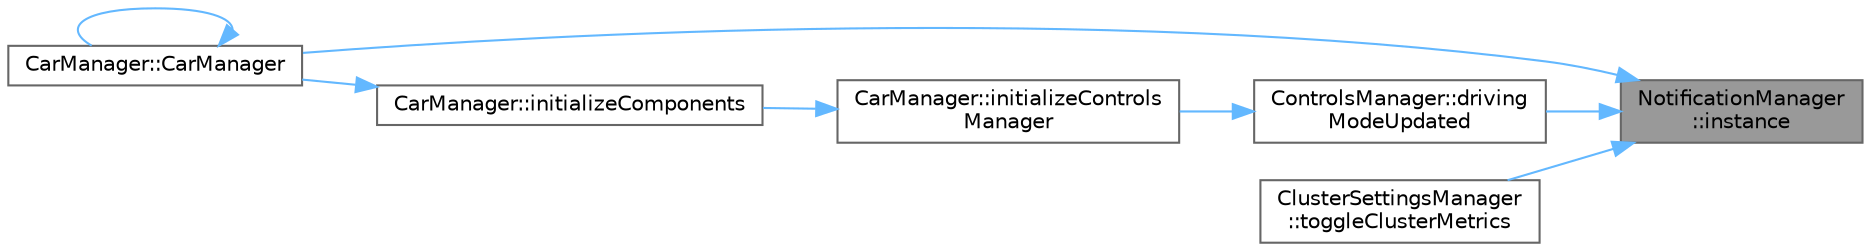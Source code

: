 digraph "NotificationManager::instance"
{
 // LATEX_PDF_SIZE
  bgcolor="transparent";
  edge [fontname=Helvetica,fontsize=10,labelfontname=Helvetica,labelfontsize=10];
  node [fontname=Helvetica,fontsize=10,shape=box,height=0.2,width=0.4];
  rankdir="RL";
  Node1 [id="Node000001",label="NotificationManager\l::instance",height=0.2,width=0.4,color="gray40", fillcolor="grey60", style="filled", fontcolor="black",tooltip=" "];
  Node1 -> Node2 [id="edge1_Node000001_Node000002",dir="back",color="steelblue1",style="solid",tooltip=" "];
  Node2 [id="Node000002",label="CarManager::CarManager",height=0.2,width=0.4,color="grey40", fillcolor="white", style="filled",URL="$classCarManager.html#ada40d7d41c1bcf3d25a122e3fecc0b0d",tooltip="Construct a new CarManager object."];
  Node2 -> Node2 [id="edge2_Node000002_Node000002",dir="back",color="steelblue1",style="solid",tooltip=" "];
  Node1 -> Node3 [id="edge3_Node000001_Node000003",dir="back",color="steelblue1",style="solid",tooltip=" "];
  Node3 [id="Node000003",label="ControlsManager::driving\lModeUpdated",height=0.2,width=0.4,color="grey40", fillcolor="white", style="filled",URL="$classControlsManager.html#ad3cd1fa6493f5e17cc1806d993266fac",tooltip="Update the driving mode of the vehicle."];
  Node3 -> Node4 [id="edge4_Node000003_Node000004",dir="back",color="steelblue1",style="solid",tooltip=" "];
  Node4 [id="Node000004",label="CarManager::initializeControls\lManager",height=0.2,width=0.4,color="grey40", fillcolor="white", style="filled",URL="$classCarManager.html#a7d8d0d9b58a5ecc33e06cae2ccbdf184",tooltip="Initialize the ControlsManager."];
  Node4 -> Node5 [id="edge5_Node000004_Node000005",dir="back",color="steelblue1",style="solid",tooltip=" "];
  Node5 [id="Node000005",label="CarManager::initializeComponents",height=0.2,width=0.4,color="grey40", fillcolor="white", style="filled",URL="$classCarManager.html#a903e5c4e427a717c2f7f33eb6077475f",tooltip="Initialize the components of the CarManager."];
  Node5 -> Node2 [id="edge6_Node000005_Node000002",dir="back",color="steelblue1",style="solid",tooltip=" "];
  Node1 -> Node6 [id="edge7_Node000001_Node000006",dir="back",color="steelblue1",style="solid",tooltip=" "];
  Node6 [id="Node000006",label="ClusterSettingsManager\l::toggleClusterMetrics",height=0.2,width=0.4,color="grey40", fillcolor="white", style="filled",URL="$classClusterSettingsManager.html#a6e479a61a9660352b712288b4d6863eb",tooltip="Toggle the cluster metrics."];
}
